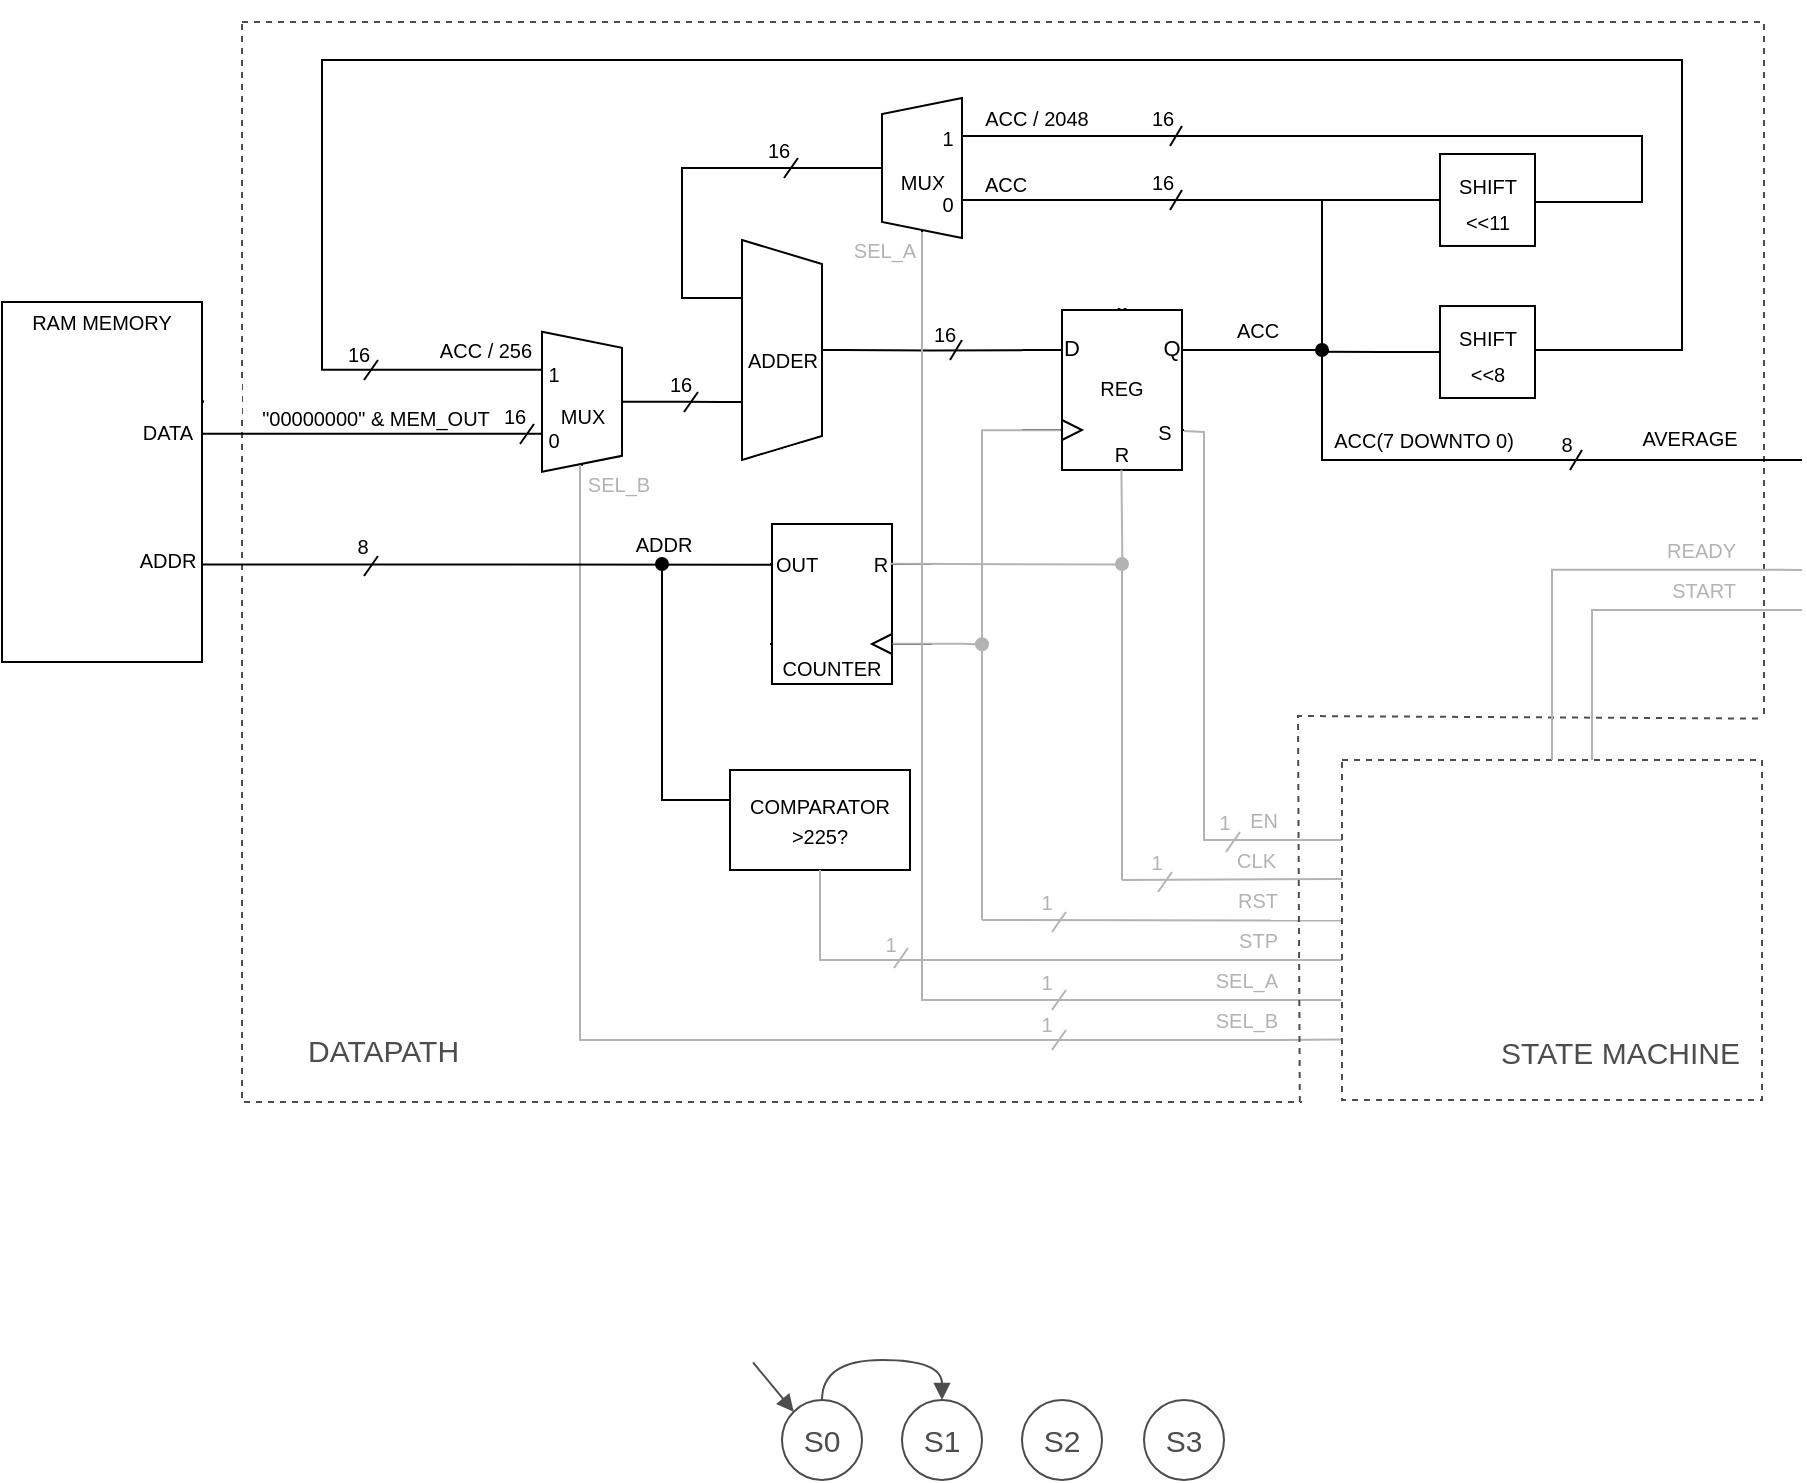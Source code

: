 <mxfile version="13.10.8" type="device"><diagram id="NLfngEtnPyh3Jw7heQSV" name="Page-1"><mxGraphModel dx="3422" dy="1310" grid="1" gridSize="10" guides="1" tooltips="1" connect="1" arrows="1" fold="1" page="1" pageScale="1" pageWidth="827" pageHeight="1169" math="0" shadow="0"><root><mxCell id="0"/><mxCell id="1" parent="0"/><mxCell id="E_PQnGPnU9cGUFG53Xdq-123" value="" style="rounded=0;whiteSpace=wrap;html=1;shadow=0;glass=0;labelBackgroundColor=#ffffff;sketch=0;fontSize=15;fontColor=#4D4D4D;strokeColor=none;" vertex="1" parent="1"><mxGeometry x="-120" y="130" width="900" height="569.88" as="geometry"/></mxCell><mxCell id="abf1Kz3NCeuGIvlrsPX4-15" value="" style="rounded=0;whiteSpace=wrap;html=1;fontSize=10;dashed=1;fillColor=none;strokeColor=#4D4D4D;" parent="1" vertex="1"><mxGeometry y="141" width="761" height="540" as="geometry"/></mxCell><mxCell id="E_PQnGPnU9cGUFG53Xdq-285" value="" style="rounded=0;whiteSpace=wrap;html=1;shadow=0;glass=0;sketch=0;fontSize=15;fontColor=#4D4D4D;dashed=1;strokeColor=none;" vertex="1" parent="1"><mxGeometry x="530" y="490" width="240" height="200" as="geometry"/></mxCell><mxCell id="E_PQnGPnU9cGUFG53Xdq-242" value="" style="verticalLabelPosition=bottom;shadow=0;dashed=0;align=center;html=1;verticalAlign=top;shape=mxgraph.electrical.logic_gates.d_type_flip-flop;fillColor=#ffffff;fontSize=10;flipH=1;" vertex="1" parent="1"><mxGeometry x="245" y="392" width="100" height="80" as="geometry"/></mxCell><mxCell id="abf1Kz3NCeuGIvlrsPX4-34" style="edgeStyle=orthogonalEdgeStyle;rounded=0;orthogonalLoop=1;jettySize=auto;html=1;exitX=0;exitY=0.335;exitDx=0;exitDy=0;exitPerimeter=0;entryX=1;entryY=0.5;entryDx=0;entryDy=-5;entryPerimeter=0;endArrow=none;endFill=0;fontSize=10;" parent="1" source="abf1Kz3NCeuGIvlrsPX4-1" target="abf1Kz3NCeuGIvlrsPX4-2" edge="1"><mxGeometry relative="1" as="geometry"/></mxCell><mxCell id="E_PQnGPnU9cGUFG53Xdq-26" style="edgeStyle=orthogonalEdgeStyle;rounded=0;orthogonalLoop=1;jettySize=auto;html=1;exitX=0;exitY=0.5;exitDx=0;exitDy=0;startArrow=none;startFill=0;endArrow=oval;endFill=1;strokeColor=#000000;" edge="1" parent="1" source="E_PQnGPnU9cGUFG53Xdq-190"><mxGeometry relative="1" as="geometry"><mxPoint x="540" y="305" as="targetPoint"/><mxPoint x="590" y="304.92" as="sourcePoint"/><Array as="points"><mxPoint x="579" y="230"/><mxPoint x="540" y="230"/></Array></mxGeometry></mxCell><mxCell id="abf1Kz3NCeuGIvlrsPX4-12" value="" style="group" parent="1" vertex="1" connectable="0"><mxGeometry x="240" y="250" width="60" height="127.915" as="geometry"/></mxCell><mxCell id="abf1Kz3NCeuGIvlrsPX4-2" value="&lt;font style=&quot;font-size: 10px&quot;&gt;ADDER&lt;/font&gt;" style="shadow=0;dashed=0;align=center;html=1;strokeWidth=1;shape=mxgraph.electrical.abstract.mux2;" parent="abf1Kz3NCeuGIvlrsPX4-12" vertex="1"><mxGeometry width="60" height="120" as="geometry"/></mxCell><mxCell id="abf1Kz3NCeuGIvlrsPX4-3" value="" style="rounded=0;whiteSpace=wrap;html=1;strokeColor=none;rotation=343.2;" parent="abf1Kz3NCeuGIvlrsPX4-12" vertex="1"><mxGeometry x="18.46" y="104.69" width="25.27" height="20" as="geometry"/></mxCell><mxCell id="abf1Kz3NCeuGIvlrsPX4-8" value="" style="rounded=0;whiteSpace=wrap;html=1;strokeColor=none;" parent="abf1Kz3NCeuGIvlrsPX4-12" vertex="1"><mxGeometry x="11.46" y="77" width="11" height="10" as="geometry"/></mxCell><mxCell id="abf1Kz3NCeuGIvlrsPX4-9" value="" style="rounded=0;whiteSpace=wrap;html=1;strokeColor=none;fontSize=10;" parent="abf1Kz3NCeuGIvlrsPX4-12" vertex="1"><mxGeometry x="11.46" y="24" width="11" height="10" as="geometry"/></mxCell><mxCell id="abf1Kz3NCeuGIvlrsPX4-14" value="&quot;00000000&quot; &amp;amp; MEM_OUT" style="text;html=1;strokeColor=none;fillColor=none;align=center;verticalAlign=middle;whiteSpace=wrap;rounded=0;fontSize=10;" parent="1" vertex="1"><mxGeometry x="7" y="329" width="120" height="20" as="geometry"/></mxCell><mxCell id="abf1Kz3NCeuGIvlrsPX4-25" value="" style="group" parent="1" vertex="1" connectable="0"><mxGeometry x="-120" y="291" width="115" height="170" as="geometry"/></mxCell><mxCell id="abf1Kz3NCeuGIvlrsPX4-26" value="" style="verticalLabelPosition=bottom;shadow=0;dashed=0;align=center;html=1;verticalAlign=top;shape=mxgraph.electrical.logic_gates.rs_latch;fontSize=10;" parent="abf1Kz3NCeuGIvlrsPX4-25" vertex="1"><mxGeometry x="25" y="-1" width="90" height="163" as="geometry"/></mxCell><mxCell id="abf1Kz3NCeuGIvlrsPX4-27" value="" style="rounded=0;whiteSpace=wrap;html=1;fillColor=#ffffff;fontSize=10;" parent="abf1Kz3NCeuGIvlrsPX4-25" vertex="1"><mxGeometry y="-10" width="100" height="180" as="geometry"/></mxCell><mxCell id="abf1Kz3NCeuGIvlrsPX4-28" value="RAM MEMORY" style="text;html=1;strokeColor=none;fillColor=none;align=center;verticalAlign=middle;whiteSpace=wrap;rounded=0;fontSize=10;" parent="abf1Kz3NCeuGIvlrsPX4-25" vertex="1"><mxGeometry x="10" y="-10" width="80" height="20" as="geometry"/></mxCell><mxCell id="abf1Kz3NCeuGIvlrsPX4-29" value="DATA" style="text;html=1;strokeColor=none;fillColor=none;align=center;verticalAlign=middle;whiteSpace=wrap;rounded=0;fontSize=10;" parent="abf1Kz3NCeuGIvlrsPX4-25" vertex="1"><mxGeometry x="68" y="45" width="30" height="20" as="geometry"/></mxCell><mxCell id="abf1Kz3NCeuGIvlrsPX4-30" value="ADDR" style="text;html=1;strokeColor=none;fillColor=none;align=center;verticalAlign=middle;whiteSpace=wrap;rounded=0;fontSize=10;" parent="abf1Kz3NCeuGIvlrsPX4-25" vertex="1"><mxGeometry x="68" y="109" width="30" height="20" as="geometry"/></mxCell><mxCell id="abf1Kz3NCeuGIvlrsPX4-53" value="" style="group" parent="1" vertex="1" connectable="0"><mxGeometry x="390" y="273" width="101" height="101.92" as="geometry"/></mxCell><mxCell id="abf1Kz3NCeuGIvlrsPX4-1" value="" style="verticalLabelPosition=bottom;shadow=0;dashed=0;align=center;html=1;verticalAlign=top;shape=mxgraph.electrical.logic_gates.d_type_flip-flop_with_clear;" parent="abf1Kz3NCeuGIvlrsPX4-53" vertex="1"><mxGeometry y="2.0" width="100" height="90" as="geometry"/></mxCell><mxCell id="abf1Kz3NCeuGIvlrsPX4-49" value="" style="rounded=0;whiteSpace=wrap;html=1;fontSize=10;strokeColor=none;" parent="abf1Kz3NCeuGIvlrsPX4-53" vertex="1"><mxGeometry x="69" y="58" width="10" height="20" as="geometry"/></mxCell><mxCell id="abf1Kz3NCeuGIvlrsPX4-50" value="" style="rounded=0;whiteSpace=wrap;html=1;fontSize=10;strokeColor=none;" parent="abf1Kz3NCeuGIvlrsPX4-53" vertex="1"><mxGeometry x="81" y="67" width="20" height="11" as="geometry"/></mxCell><mxCell id="E_PQnGPnU9cGUFG53Xdq-23" value="R" style="text;html=1;strokeColor=none;fillColor=none;align=center;verticalAlign=middle;whiteSpace=wrap;rounded=0;fontSize=10;" vertex="1" parent="abf1Kz3NCeuGIvlrsPX4-53"><mxGeometry x="9.5" y="74" width="80" height="20" as="geometry"/></mxCell><mxCell id="E_PQnGPnU9cGUFG53Xdq-24" value="REG" style="text;html=1;strokeColor=none;fillColor=none;align=center;verticalAlign=middle;whiteSpace=wrap;rounded=0;fontSize=10;" vertex="1" parent="abf1Kz3NCeuGIvlrsPX4-53"><mxGeometry x="30" y="40.96" width="40" height="20" as="geometry"/></mxCell><mxCell id="E_PQnGPnU9cGUFG53Xdq-76" value="" style="rounded=0;whiteSpace=wrap;html=1;fontSize=10;strokeColor=none;" vertex="1" parent="abf1Kz3NCeuGIvlrsPX4-53"><mxGeometry x="40.5" width="20" height="11" as="geometry"/></mxCell><mxCell id="E_PQnGPnU9cGUFG53Xdq-110" value="S" style="text;html=1;strokeColor=none;fillColor=none;align=center;verticalAlign=middle;whiteSpace=wrap;rounded=0;fontSize=10;" vertex="1" parent="abf1Kz3NCeuGIvlrsPX4-53"><mxGeometry x="60.5" y="62.5" width="20.5" height="20" as="geometry"/></mxCell><mxCell id="E_PQnGPnU9cGUFG53Xdq-11" style="edgeStyle=orthogonalEdgeStyle;rounded=0;orthogonalLoop=1;jettySize=auto;html=1;exitX=0.194;exitY=0.779;exitDx=0;exitDy=0;exitPerimeter=0;endArrow=none;endFill=0;strokeColor=#B3B3B3;" edge="1" parent="1" source="abf1Kz3NCeuGIvlrsPX4-1"><mxGeometry relative="1" as="geometry"><mxPoint x="370" y="590" as="targetPoint"/><Array as="points"><mxPoint x="370" y="345"/></Array></mxGeometry></mxCell><mxCell id="E_PQnGPnU9cGUFG53Xdq-13" value="" style="endArrow=oval;html=1;endFill=1;rounded=0;strokeColor=#B3B3B3;" edge="1" parent="1"><mxGeometry width="50" height="50" relative="1" as="geometry"><mxPoint x="440" y="570" as="sourcePoint"/><mxPoint x="440" y="412" as="targetPoint"/><Array as="points"/></mxGeometry></mxCell><mxCell id="E_PQnGPnU9cGUFG53Xdq-14" value="ADDR" style="text;html=1;strokeColor=none;fillColor=none;align=center;verticalAlign=middle;whiteSpace=wrap;rounded=0;fontSize=10;" vertex="1" parent="1"><mxGeometry x="191" y="392" width="40" height="20" as="geometry"/></mxCell><mxCell id="E_PQnGPnU9cGUFG53Xdq-15" value="CLK" style="text;html=1;strokeColor=none;fillColor=none;align=right;verticalAlign=middle;whiteSpace=wrap;rounded=0;fontSize=10;fontColor=#B3B3B3;" vertex="1" parent="1"><mxGeometry x="479" y="550" width="40" height="20" as="geometry"/></mxCell><mxCell id="E_PQnGPnU9cGUFG53Xdq-16" value="RST" style="text;html=1;strokeColor=none;fillColor=none;align=right;verticalAlign=middle;whiteSpace=wrap;rounded=0;fontSize=10;fontColor=#B3B3B3;" vertex="1" parent="1"><mxGeometry x="480" y="570" width="40" height="20" as="geometry"/></mxCell><mxCell id="E_PQnGPnU9cGUFG53Xdq-20" style="edgeStyle=orthogonalEdgeStyle;rounded=0;orthogonalLoop=1;jettySize=auto;html=1;exitX=0.5;exitY=0;exitDx=0;exitDy=0;startArrow=none;startFill=0;endArrow=oval;endFill=1;strokeColor=#000000;" edge="1" parent="1" source="E_PQnGPnU9cGUFG53Xdq-17"><mxGeometry relative="1" as="geometry"><mxPoint x="210" y="412" as="targetPoint"/><Array as="points"><mxPoint x="285" y="515"/><mxPoint x="285" y="530"/><mxPoint x="210" y="530"/><mxPoint x="210" y="412"/></Array></mxGeometry></mxCell><mxCell id="E_PQnGPnU9cGUFG53Xdq-17" value="&lt;font style=&quot;font-size: 10px&quot;&gt;COMPARATOR&lt;br&gt;&amp;gt;225?&lt;br&gt;&lt;/font&gt;" style="rounded=0;whiteSpace=wrap;html=1;shadow=0;glass=0;sketch=0;" vertex="1" parent="1"><mxGeometry x="244" y="515" width="90" height="50" as="geometry"/></mxCell><mxCell id="E_PQnGPnU9cGUFG53Xdq-195" style="edgeStyle=orthogonalEdgeStyle;rounded=0;orthogonalLoop=1;jettySize=auto;html=1;exitX=0;exitY=1;exitDx=0;exitDy=0;entryX=0;entryY=0.6;entryDx=0;entryDy=3;entryPerimeter=0;startArrow=none;startFill=0;endArrow=none;endFill=0;strokeColor=#000000;fontSize=15;fontColor=#4D4D4D;" edge="1" parent="1" source="E_PQnGPnU9cGUFG53Xdq-71" target="E_PQnGPnU9cGUFG53Xdq-193"><mxGeometry relative="1" as="geometry"><Array as="points"><mxPoint x="540" y="305"/><mxPoint x="540" y="230"/></Array></mxGeometry></mxCell><mxCell id="E_PQnGPnU9cGUFG53Xdq-71" value="ACC" style="text;html=1;strokeColor=none;fillColor=none;align=center;verticalAlign=middle;whiteSpace=wrap;rounded=0;fontSize=10;" vertex="1" parent="1"><mxGeometry x="488" y="285" width="40" height="20" as="geometry"/></mxCell><mxCell id="E_PQnGPnU9cGUFG53Xdq-73" value="ACC / 2048" style="text;html=1;strokeColor=none;fillColor=none;align=center;verticalAlign=middle;whiteSpace=wrap;rounded=0;fontSize=10;" vertex="1" parent="1"><mxGeometry x="365" y="179" width="65" height="20" as="geometry"/></mxCell><mxCell id="E_PQnGPnU9cGUFG53Xdq-74" value="ACC / 256" style="text;html=1;strokeColor=none;fillColor=none;align=center;verticalAlign=middle;whiteSpace=wrap;rounded=0;fontSize=10;" vertex="1" parent="1"><mxGeometry x="97" y="295.01" width="50" height="20" as="geometry"/></mxCell><mxCell id="E_PQnGPnU9cGUFG53Xdq-81" value="&lt;div style=&quot;text-align: center&quot;&gt;DATAPATH&lt;br&gt;&lt;/div&gt;" style="text;html=1;strokeColor=none;fillColor=none;align=left;verticalAlign=middle;whiteSpace=wrap;rounded=0;fontSize=15;labelBackgroundColor=#ffffff;fontColor=#4D4D4D;" vertex="1" parent="1"><mxGeometry x="31" y="630" width="129" height="50" as="geometry"/></mxCell><mxCell id="E_PQnGPnU9cGUFG53Xdq-99" value="" style="endArrow=none;html=1;fontSize=15;fontColor=#B3B3B3;strokeColor=#B3B3B3;startArrow=none;startFill=0;entryX=0;entryY=0.35;entryDx=0;entryDy=0;entryPerimeter=0;" edge="1" parent="1"><mxGeometry width="50" height="50" relative="1" as="geometry"><mxPoint x="440" y="570" as="sourcePoint"/><mxPoint x="550" y="569.5" as="targetPoint"/></mxGeometry></mxCell><mxCell id="E_PQnGPnU9cGUFG53Xdq-100" value="" style="endArrow=none;html=1;fontSize=15;fontColor=#B3B3B3;strokeColor=#B3B3B3;startArrow=none;startFill=0;entryX=-0.001;entryY=0.472;entryDx=0;entryDy=0;entryPerimeter=0;" edge="1" parent="1"><mxGeometry width="50" height="50" relative="1" as="geometry"><mxPoint x="370" y="590" as="sourcePoint"/><mxPoint x="549.79" y="590.24" as="targetPoint"/></mxGeometry></mxCell><mxCell id="E_PQnGPnU9cGUFG53Xdq-108" value="" style="endArrow=none;html=1;strokeColor=#B3B3B3;fontSize=15;fontColor=#333333;entryX=0;entryY=0.5;entryDx=0;entryDy=0;rounded=0;" edge="1" parent="1" target="abf1Kz3NCeuGIvlrsPX4-50"><mxGeometry width="50" height="50" relative="1" as="geometry"><mxPoint x="550" y="550" as="sourcePoint"/><mxPoint x="620" y="410" as="targetPoint"/><Array as="points"><mxPoint x="481" y="550"/><mxPoint x="481" y="346"/></Array></mxGeometry></mxCell><mxCell id="E_PQnGPnU9cGUFG53Xdq-109" value="EN" style="text;html=1;strokeColor=none;fillColor=none;align=right;verticalAlign=middle;whiteSpace=wrap;rounded=0;fontSize=10;fontColor=#B3B3B3;" vertex="1" parent="1"><mxGeometry x="480" y="530" width="40" height="20" as="geometry"/></mxCell><mxCell id="E_PQnGPnU9cGUFG53Xdq-122" value="AVERAGE" style="text;html=1;strokeColor=none;fillColor=none;align=center;verticalAlign=middle;whiteSpace=wrap;rounded=0;fontSize=10;" vertex="1" parent="1"><mxGeometry x="699" y="339" width="50" height="20" as="geometry"/></mxCell><mxCell id="E_PQnGPnU9cGUFG53Xdq-144" style="edgeStyle=orthogonalEdgeStyle;rounded=0;orthogonalLoop=1;jettySize=auto;html=1;exitX=0.5;exitY=1;exitDx=0;exitDy=0;startArrow=none;startFill=0;endArrow=none;endFill=0;fontSize=15;fontColor=#4D4D4D;strokeColor=#B3B3B3;" edge="1" parent="1"><mxGeometry relative="1" as="geometry"><mxPoint x="289" y="565" as="sourcePoint"/><mxPoint x="549" y="610" as="targetPoint"/><Array as="points"><mxPoint x="289" y="610"/><mxPoint x="550" y="610"/></Array></mxGeometry></mxCell><mxCell id="E_PQnGPnU9cGUFG53Xdq-145" value="STP" style="text;html=1;strokeColor=none;fillColor=none;align=right;verticalAlign=middle;whiteSpace=wrap;rounded=0;fontSize=10;fontColor=#B3B3B3;" vertex="1" parent="1"><mxGeometry x="480" y="590" width="40" height="20" as="geometry"/></mxCell><mxCell id="E_PQnGPnU9cGUFG53Xdq-201" style="edgeStyle=orthogonalEdgeStyle;rounded=0;orthogonalLoop=1;jettySize=auto;html=1;exitX=1;exitY=0.5;exitDx=0;exitDy=0;entryX=0;entryY=0.2;entryDx=0;entryDy=3;entryPerimeter=0;startArrow=none;startFill=0;endArrow=none;endFill=0;strokeColor=#000000;fontSize=15;fontColor=#4D4D4D;" edge="1" parent="1" source="E_PQnGPnU9cGUFG53Xdq-190" target="E_PQnGPnU9cGUFG53Xdq-193"><mxGeometry relative="1" as="geometry"><Array as="points"><mxPoint x="700" y="231"/><mxPoint x="700" y="198"/></Array></mxGeometry></mxCell><mxCell id="E_PQnGPnU9cGUFG53Xdq-190" value="&lt;font style=&quot;font-size: 10px&quot; color=&quot;#000000&quot;&gt;SHIFT&lt;br&gt;&amp;lt;&amp;lt;11&lt;/font&gt;" style="rounded=0;whiteSpace=wrap;html=1;shadow=0;glass=0;labelBackgroundColor=#ffffff;sketch=0;fillColor=none;fontSize=15;fontColor=#4D4D4D;" vertex="1" parent="1"><mxGeometry x="599" y="207" width="47.5" height="45.98" as="geometry"/></mxCell><mxCell id="E_PQnGPnU9cGUFG53Xdq-203" style="edgeStyle=orthogonalEdgeStyle;rounded=0;orthogonalLoop=1;jettySize=auto;html=1;exitX=1;exitY=0.5;exitDx=0;exitDy=0;entryX=0;entryY=0.2;entryDx=0;entryDy=3;entryPerimeter=0;startArrow=none;startFill=0;endArrow=none;endFill=0;strokeColor=#000000;fontSize=15;fontColor=#4D4D4D;" edge="1" parent="1" source="E_PQnGPnU9cGUFG53Xdq-191" target="E_PQnGPnU9cGUFG53Xdq-192"><mxGeometry relative="1" as="geometry"><Array as="points"><mxPoint x="647" y="305"/><mxPoint x="720" y="305"/><mxPoint x="720" y="160"/><mxPoint x="40" y="160"/><mxPoint x="40" y="315"/></Array></mxGeometry></mxCell><mxCell id="E_PQnGPnU9cGUFG53Xdq-204" style="edgeStyle=orthogonalEdgeStyle;rounded=0;orthogonalLoop=1;jettySize=auto;html=1;exitX=0;exitY=0.5;exitDx=0;exitDy=0;startArrow=none;startFill=0;endArrow=none;endFill=0;strokeColor=#000000;fontSize=15;fontColor=#4D4D4D;" edge="1" parent="1" source="E_PQnGPnU9cGUFG53Xdq-191"><mxGeometry relative="1" as="geometry"><mxPoint x="540" y="305.905" as="targetPoint"/></mxGeometry></mxCell><mxCell id="E_PQnGPnU9cGUFG53Xdq-191" value="&lt;span style=&quot;color: rgb(0 , 0 , 0) ; font-size: 10px&quot;&gt;SHIFT&lt;/span&gt;&lt;br style=&quot;color: rgb(0 , 0 , 0) ; font-size: 10px&quot;&gt;&lt;span style=&quot;color: rgb(0 , 0 , 0) ; font-size: 10px&quot;&gt;&amp;lt;&amp;lt;8&lt;/span&gt;" style="rounded=0;whiteSpace=wrap;html=1;shadow=0;glass=0;labelBackgroundColor=#ffffff;sketch=0;fillColor=none;fontSize=15;fontColor=#4D4D4D;" vertex="1" parent="1"><mxGeometry x="599" y="283.02" width="47.5" height="45.98" as="geometry"/></mxCell><mxCell id="E_PQnGPnU9cGUFG53Xdq-196" style="edgeStyle=orthogonalEdgeStyle;rounded=0;orthogonalLoop=1;jettySize=auto;html=1;exitX=1;exitY=0.5;exitDx=0;exitDy=-5;exitPerimeter=0;entryX=0;entryY=0.65;entryDx=0;entryDy=3;entryPerimeter=0;startArrow=none;startFill=0;endArrow=none;endFill=0;strokeColor=#000000;fontSize=15;fontColor=#4D4D4D;" edge="1" parent="1" source="E_PQnGPnU9cGUFG53Xdq-192" target="abf1Kz3NCeuGIvlrsPX4-2"><mxGeometry relative="1" as="geometry"/></mxCell><mxCell id="E_PQnGPnU9cGUFG53Xdq-192" value="&lt;font color=&quot;#000000&quot; style=&quot;font-size: 10px&quot;&gt;MUX&lt;/font&gt;" style="shadow=0;dashed=0;align=center;html=1;strokeWidth=1;shape=mxgraph.electrical.abstract.mux2;glass=0;labelBackgroundColor=#ffffff;sketch=0;fontSize=15;fontColor=#4D4D4D;" vertex="1" parent="1"><mxGeometry x="140" y="295.92" width="60" height="80" as="geometry"/></mxCell><mxCell id="E_PQnGPnU9cGUFG53Xdq-194" style="edgeStyle=orthogonalEdgeStyle;rounded=0;orthogonalLoop=1;jettySize=auto;html=1;exitX=1;exitY=0.5;exitDx=0;exitDy=-5;exitPerimeter=0;entryX=0;entryY=0.217;entryDx=0;entryDy=3;entryPerimeter=0;startArrow=none;startFill=0;endArrow=none;endFill=0;strokeColor=#000000;fontSize=15;fontColor=#4D4D4D;" edge="1" parent="1" source="E_PQnGPnU9cGUFG53Xdq-193" target="abf1Kz3NCeuGIvlrsPX4-2"><mxGeometry relative="1" as="geometry"/></mxCell><mxCell id="E_PQnGPnU9cGUFG53Xdq-193" value="&lt;font color=&quot;#000000&quot; style=&quot;font-size: 10px&quot;&gt;MUX&lt;/font&gt;" style="shadow=0;dashed=0;align=center;html=1;strokeWidth=1;shape=mxgraph.electrical.abstract.mux2;glass=0;labelBackgroundColor=#ffffff;sketch=0;fontSize=15;fontColor=#4D4D4D;flipH=1;" vertex="1" parent="1"><mxGeometry x="310" y="179.0" width="60" height="80" as="geometry"/></mxCell><mxCell id="E_PQnGPnU9cGUFG53Xdq-197" style="edgeStyle=orthogonalEdgeStyle;rounded=0;orthogonalLoop=1;jettySize=auto;html=1;exitX=1;exitY=0.25;exitDx=0;exitDy=0;exitPerimeter=0;entryX=0;entryY=0.6;entryDx=0;entryDy=3;entryPerimeter=0;startArrow=none;startFill=0;endArrow=none;endFill=0;strokeColor=#000000;fontSize=15;fontColor=#4D4D4D;" edge="1" parent="1" source="abf1Kz3NCeuGIvlrsPX4-26" target="E_PQnGPnU9cGUFG53Xdq-192"><mxGeometry relative="1" as="geometry"><Array as="points"><mxPoint x="-20" y="331"/><mxPoint x="-20" y="347"/></Array></mxGeometry></mxCell><mxCell id="E_PQnGPnU9cGUFG53Xdq-198" value="" style="rounded=0;whiteSpace=wrap;html=1;shadow=0;glass=0;labelBackgroundColor=#ffffff;sketch=0;fontSize=15;fontColor=#4D4D4D;strokeColor=none;" vertex="1" parent="1"><mxGeometry x="-19" y="320" width="19" height="20" as="geometry"/></mxCell><mxCell id="E_PQnGPnU9cGUFG53Xdq-205" value="&lt;font style=&quot;font-size: 10px&quot; color=&quot;#000000&quot;&gt;1&lt;/font&gt;" style="rounded=0;whiteSpace=wrap;html=1;shadow=0;glass=0;labelBackgroundColor=#ffffff;sketch=0;fontSize=15;fontColor=#4D4D4D;strokeColor=none;" vertex="1" parent="1"><mxGeometry x="151" y="310" width="10" height="10" as="geometry"/></mxCell><mxCell id="E_PQnGPnU9cGUFG53Xdq-206" value="&lt;font style=&quot;font-size: 10px&quot; color=&quot;#000000&quot;&gt;0&lt;/font&gt;" style="rounded=0;whiteSpace=wrap;html=1;shadow=0;glass=0;labelBackgroundColor=#ffffff;sketch=0;fontSize=15;fontColor=#4D4D4D;strokeColor=none;" vertex="1" parent="1"><mxGeometry x="151" y="343" width="10" height="10" as="geometry"/></mxCell><mxCell id="E_PQnGPnU9cGUFG53Xdq-207" value="&lt;font style=&quot;font-size: 10px&quot; color=&quot;#000000&quot;&gt;1&lt;/font&gt;" style="rounded=0;whiteSpace=wrap;html=1;shadow=0;glass=0;labelBackgroundColor=#ffffff;sketch=0;fontSize=15;fontColor=#4D4D4D;strokeColor=none;" vertex="1" parent="1"><mxGeometry x="348" y="192" width="10" height="10" as="geometry"/></mxCell><mxCell id="E_PQnGPnU9cGUFG53Xdq-208" value="&lt;font style=&quot;font-size: 10px&quot; color=&quot;#000000&quot;&gt;0&lt;/font&gt;" style="rounded=0;whiteSpace=wrap;html=1;shadow=0;glass=0;labelBackgroundColor=#ffffff;sketch=0;fontSize=15;fontColor=#4D4D4D;strokeColor=none;" vertex="1" parent="1"><mxGeometry x="348" y="225" width="10" height="10" as="geometry"/></mxCell><mxCell id="E_PQnGPnU9cGUFG53Xdq-209" value="&lt;font style=&quot;font-size: 10px&quot;&gt;SEL_B&lt;/font&gt;" style="rounded=0;whiteSpace=wrap;html=1;shadow=0;glass=0;labelBackgroundColor=#ffffff;sketch=0;fontSize=15;strokeColor=none;fontColor=#B3B3B3;" vertex="1" parent="1"><mxGeometry x="169" y="362.84" width="39" height="14.08" as="geometry"/></mxCell><mxCell id="E_PQnGPnU9cGUFG53Xdq-210" value="&lt;font style=&quot;font-size: 10px&quot;&gt;SEL_A&lt;/font&gt;" style="rounded=0;whiteSpace=wrap;html=1;shadow=0;glass=0;labelBackgroundColor=#ffffff;sketch=0;fontSize=15;strokeColor=none;fontColor=#B3B3B3;" vertex="1" parent="1"><mxGeometry x="302" y="246.0" width="39" height="14.08" as="geometry"/></mxCell><mxCell id="E_PQnGPnU9cGUFG53Xdq-211" value="ACC" style="text;html=1;strokeColor=none;fillColor=none;align=center;verticalAlign=middle;whiteSpace=wrap;rounded=0;fontSize=10;" vertex="1" parent="1"><mxGeometry x="362" y="212" width="40" height="20" as="geometry"/></mxCell><mxCell id="E_PQnGPnU9cGUFG53Xdq-215" style="edgeStyle=orthogonalEdgeStyle;rounded=0;orthogonalLoop=1;jettySize=auto;html=1;exitX=0;exitY=0;exitDx=0;exitDy=0;startArrow=none;startFill=0;endArrow=none;endFill=0;fontSize=15;fontColor=#4D4D4D;strokeColor=#B3B3B3;entryX=-0.002;entryY=0.822;entryDx=0;entryDy=0;entryPerimeter=0;" edge="1" parent="1"><mxGeometry relative="1" as="geometry"><mxPoint x="549.58" y="649.74" as="targetPoint"/><mxPoint x="169" y="362.84" as="sourcePoint"/><Array as="points"><mxPoint x="169" y="650"/><mxPoint x="520" y="650"/></Array></mxGeometry></mxCell><mxCell id="E_PQnGPnU9cGUFG53Xdq-217" value="" style="endArrow=none;html=1;fontSize=15;fontColor=#B3B3B3;rounded=0;edgeStyle=orthogonalEdgeStyle;" edge="1" parent="1"><mxGeometry width="50" height="50" relative="1" as="geometry"><mxPoint x="540" y="300" as="sourcePoint"/><mxPoint x="780" y="360" as="targetPoint"/><Array as="points"><mxPoint x="540" y="360"/></Array></mxGeometry></mxCell><mxCell id="E_PQnGPnU9cGUFG53Xdq-218" value="" style="endArrow=none;html=1;strokeColor=#000000;fontSize=15;fontColor=#B3B3B3;" edge="1" parent="1"><mxGeometry width="50" height="50" relative="1" as="geometry"><mxPoint x="354" y="310" as="sourcePoint"/><mxPoint x="360" y="300" as="targetPoint"/></mxGeometry></mxCell><mxCell id="E_PQnGPnU9cGUFG53Xdq-219" value="" style="endArrow=none;html=1;strokeColor=#000000;fontSize=15;fontColor=#B3B3B3;" edge="1" parent="1"><mxGeometry width="50" height="50" relative="1" as="geometry"><mxPoint x="271" y="219" as="sourcePoint"/><mxPoint x="278" y="209" as="targetPoint"/></mxGeometry></mxCell><mxCell id="E_PQnGPnU9cGUFG53Xdq-220" value="" style="endArrow=none;html=1;strokeColor=#000000;fontSize=15;fontColor=#B3B3B3;" edge="1" parent="1"><mxGeometry width="50" height="50" relative="1" as="geometry"><mxPoint x="221" y="336" as="sourcePoint"/><mxPoint x="228" y="326" as="targetPoint"/></mxGeometry></mxCell><mxCell id="E_PQnGPnU9cGUFG53Xdq-222" value="" style="endArrow=none;html=1;strokeColor=#000000;fontSize=15;fontColor=#B3B3B3;" edge="1" parent="1"><mxGeometry width="50" height="50" relative="1" as="geometry"><mxPoint x="61" y="418" as="sourcePoint"/><mxPoint x="68" y="408" as="targetPoint"/></mxGeometry></mxCell><mxCell id="E_PQnGPnU9cGUFG53Xdq-223" value="" style="endArrow=none;html=1;strokeColor=#000000;fontSize=15;fontColor=#B3B3B3;" edge="1" parent="1"><mxGeometry width="50" height="50" relative="1" as="geometry"><mxPoint x="464" y="235" as="sourcePoint"/><mxPoint x="470" y="225" as="targetPoint"/></mxGeometry></mxCell><mxCell id="E_PQnGPnU9cGUFG53Xdq-224" value="" style="endArrow=none;html=1;strokeColor=#000000;fontSize=15;fontColor=#B3B3B3;" edge="1" parent="1"><mxGeometry width="50" height="50" relative="1" as="geometry"><mxPoint x="464" y="203" as="sourcePoint"/><mxPoint x="470" y="193" as="targetPoint"/></mxGeometry></mxCell><mxCell id="E_PQnGPnU9cGUFG53Xdq-225" value="" style="endArrow=none;html=1;strokeColor=#000000;fontSize=15;fontColor=#B3B3B3;" edge="1" parent="1"><mxGeometry width="50" height="50" relative="1" as="geometry"><mxPoint x="664" y="365" as="sourcePoint"/><mxPoint x="670" y="355" as="targetPoint"/></mxGeometry></mxCell><mxCell id="E_PQnGPnU9cGUFG53Xdq-226" value="" style="endArrow=none;html=1;strokeColor=#000000;fontSize=15;fontColor=#B3B3B3;" edge="1" parent="1"><mxGeometry width="50" height="50" relative="1" as="geometry"><mxPoint x="61" y="320" as="sourcePoint"/><mxPoint x="68" y="310" as="targetPoint"/></mxGeometry></mxCell><mxCell id="E_PQnGPnU9cGUFG53Xdq-228" value="" style="endArrow=none;html=1;fontSize=15;fontColor=#B3B3B3;strokeColor=#B3B3B3;" edge="1" parent="1"><mxGeometry width="50" height="50" relative="1" as="geometry"><mxPoint x="326" y="614" as="sourcePoint"/><mxPoint x="333" y="604" as="targetPoint"/></mxGeometry></mxCell><mxCell id="E_PQnGPnU9cGUFG53Xdq-230" value="" style="endArrow=none;html=1;fontSize=15;fontColor=#B3B3B3;strokeColor=#B3B3B3;" edge="1" parent="1"><mxGeometry width="50" height="50" relative="1" as="geometry"><mxPoint x="405" y="596" as="sourcePoint"/><mxPoint x="412" y="586" as="targetPoint"/></mxGeometry></mxCell><mxCell id="E_PQnGPnU9cGUFG53Xdq-231" value="" style="endArrow=none;html=1;fontSize=15;fontColor=#B3B3B3;strokeColor=#B3B3B3;" edge="1" parent="1"><mxGeometry width="50" height="50" relative="1" as="geometry"><mxPoint x="458" y="576" as="sourcePoint"/><mxPoint x="465" y="566" as="targetPoint"/></mxGeometry></mxCell><mxCell id="E_PQnGPnU9cGUFG53Xdq-232" value="" style="endArrow=none;html=1;fontSize=15;fontColor=#B3B3B3;strokeColor=#B3B3B3;" edge="1" parent="1"><mxGeometry width="50" height="50" relative="1" as="geometry"><mxPoint x="492" y="556" as="sourcePoint"/><mxPoint x="499" y="546" as="targetPoint"/></mxGeometry></mxCell><mxCell id="E_PQnGPnU9cGUFG53Xdq-233" style="edgeStyle=orthogonalEdgeStyle;rounded=0;orthogonalLoop=1;jettySize=auto;html=1;exitX=0;exitY=0;exitDx=0;exitDy=0;startArrow=none;startFill=0;endArrow=none;endFill=0;fontSize=15;fontColor=#4D4D4D;strokeColor=#B3B3B3;entryX=-0.002;entryY=0.705;entryDx=0;entryDy=0;entryPerimeter=0;" edge="1" parent="1"><mxGeometry relative="1" as="geometry"><mxPoint x="549.58" y="629.85" as="targetPoint"/><mxPoint x="340" y="246.0" as="sourcePoint"/><Array as="points"><mxPoint x="340" y="630"/><mxPoint x="550" y="630"/></Array></mxGeometry></mxCell><mxCell id="E_PQnGPnU9cGUFG53Xdq-234" value="SEL_A" style="text;html=1;strokeColor=none;fillColor=none;align=right;verticalAlign=middle;whiteSpace=wrap;rounded=0;fontSize=10;fontColor=#B3B3B3;" vertex="1" parent="1"><mxGeometry x="480" y="610" width="40" height="20" as="geometry"/></mxCell><mxCell id="E_PQnGPnU9cGUFG53Xdq-235" value="SEL_B" style="text;html=1;strokeColor=none;fillColor=none;align=right;verticalAlign=middle;whiteSpace=wrap;rounded=0;fontSize=10;fontColor=#B3B3B3;" vertex="1" parent="1"><mxGeometry x="480" y="630" width="40" height="20" as="geometry"/></mxCell><mxCell id="E_PQnGPnU9cGUFG53Xdq-237" value="" style="endArrow=none;dashed=1;html=1;fontSize=15;fontColor=#B3B3B3;entryX=1;entryY=0.645;entryDx=0;entryDy=0;entryPerimeter=0;exitX=0.695;exitY=1;exitDx=0;exitDy=0;exitPerimeter=0;strokeColor=#4D4D4D;rounded=0;" edge="1" parent="1" source="abf1Kz3NCeuGIvlrsPX4-15" target="abf1Kz3NCeuGIvlrsPX4-15"><mxGeometry width="50" height="50" relative="1" as="geometry"><mxPoint x="600" y="610" as="sourcePoint"/><mxPoint x="650" y="560" as="targetPoint"/><Array as="points"><mxPoint x="528" y="488"/></Array></mxGeometry></mxCell><mxCell id="E_PQnGPnU9cGUFG53Xdq-238" value="" style="endArrow=none;html=1;fontSize=15;fontColor=#B3B3B3;strokeColor=#B3B3B3;" edge="1" parent="1"><mxGeometry width="50" height="50" relative="1" as="geometry"><mxPoint x="405" y="635" as="sourcePoint"/><mxPoint x="412" y="625" as="targetPoint"/></mxGeometry></mxCell><mxCell id="E_PQnGPnU9cGUFG53Xdq-239" value="" style="endArrow=none;html=1;fontSize=15;fontColor=#B3B3B3;strokeColor=#B3B3B3;" edge="1" parent="1"><mxGeometry width="50" height="50" relative="1" as="geometry"><mxPoint x="405" y="655" as="sourcePoint"/><mxPoint x="412" y="645" as="targetPoint"/></mxGeometry></mxCell><mxCell id="E_PQnGPnU9cGUFG53Xdq-240" value="" style="group" vertex="1" connectable="0" parent="1"><mxGeometry x="244" y="392" width="101" height="82" as="geometry"/></mxCell><mxCell id="abf1Kz3NCeuGIvlrsPX4-40" value="" style="rounded=0;whiteSpace=wrap;html=1;fontSize=10;strokeColor=none;" parent="E_PQnGPnU9cGUFG53Xdq-240" vertex="1"><mxGeometry y="57" width="20" height="10" as="geometry"/></mxCell><mxCell id="abf1Kz3NCeuGIvlrsPX4-37" value="" style="rounded=0;whiteSpace=wrap;html=1;fontSize=10;strokeColor=none;" parent="E_PQnGPnU9cGUFG53Xdq-240" vertex="1"><mxGeometry x="22" y="5" width="20" height="70" as="geometry"/></mxCell><mxCell id="abf1Kz3NCeuGIvlrsPX4-44" value="OUT" style="rounded=0;whiteSpace=wrap;html=1;fontSize=10;strokeColor=none;" parent="E_PQnGPnU9cGUFG53Xdq-240" vertex="1"><mxGeometry x="28.5" y="10" width="9" height="20" as="geometry"/></mxCell><mxCell id="abf1Kz3NCeuGIvlrsPX4-42" value="R" style="rounded=0;whiteSpace=wrap;html=1;fontSize=10;strokeColor=none;" parent="E_PQnGPnU9cGUFG53Xdq-240" vertex="1"><mxGeometry x="71" y="10" width="9" height="20" as="geometry"/></mxCell><mxCell id="E_PQnGPnU9cGUFG53Xdq-7" value="COUNTER" style="text;html=1;strokeColor=none;fillColor=none;align=center;verticalAlign=middle;whiteSpace=wrap;rounded=0;fontSize=10;" vertex="1" parent="E_PQnGPnU9cGUFG53Xdq-240"><mxGeometry x="11" y="62" width="80" height="20" as="geometry"/></mxCell><mxCell id="E_PQnGPnU9cGUFG53Xdq-241" value="" style="rounded=0;whiteSpace=wrap;html=1;shadow=0;glass=0;sketch=0;fontSize=15;fontColor=#B3B3B3;strokeColor=none;" vertex="1" parent="1"><mxGeometry x="240" y="401" width="24" height="60" as="geometry"/></mxCell><mxCell id="E_PQnGPnU9cGUFG53Xdq-243" style="edgeStyle=orthogonalEdgeStyle;rounded=0;orthogonalLoop=1;jettySize=auto;html=1;exitX=0.197;exitY=0.749;exitDx=0;exitDy=0;exitPerimeter=0;endArrow=oval;endFill=1;strokeColor=#B3B3B3;" edge="1" parent="1"><mxGeometry relative="1" as="geometry"><mxPoint x="370" y="452.143" as="targetPoint"/><mxPoint x="325.3" y="451.92" as="sourcePoint"/><Array as="points"><mxPoint x="360" y="452"/><mxPoint x="360" y="452"/></Array></mxGeometry></mxCell><mxCell id="E_PQnGPnU9cGUFG53Xdq-244" style="edgeStyle=orthogonalEdgeStyle;rounded=0;orthogonalLoop=1;jettySize=auto;html=1;entryX=0.497;entryY=0.998;entryDx=0;entryDy=0;entryPerimeter=0;endArrow=none;endFill=0;strokeColor=#B3B3B3;exitX=0.208;exitY=0.248;exitDx=0;exitDy=0;exitPerimeter=0;" edge="1" parent="1"><mxGeometry relative="1" as="geometry"><mxPoint x="324.2" y="411.84" as="sourcePoint"/><mxPoint x="439.7" y="364.82" as="targetPoint"/></mxGeometry></mxCell><mxCell id="E_PQnGPnU9cGUFG53Xdq-245" style="edgeStyle=orthogonalEdgeStyle;rounded=0;orthogonalLoop=1;jettySize=auto;html=1;exitX=1;exitY=0.75;exitDx=0;exitDy=0;exitPerimeter=0;entryX=0.803;entryY=0.255;entryDx=0;entryDy=0;entryPerimeter=0;endArrow=none;endFill=0;" edge="1" parent="1" source="abf1Kz3NCeuGIvlrsPX4-26"><mxGeometry relative="1" as="geometry"><mxPoint x="15" y="412.25" as="sourcePoint"/><mxPoint x="264.7" y="412.4" as="targetPoint"/><Array as="points"/></mxGeometry></mxCell><mxCell id="E_PQnGPnU9cGUFG53Xdq-247" value="16" style="text;html=1;strokeColor=none;align=center;verticalAlign=middle;whiteSpace=wrap;rounded=0;shadow=0;glass=0;labelBackgroundColor=#ffffff;sketch=0;fontSize=10;" vertex="1" parent="1"><mxGeometry x="54" y="302" width="9" height="10" as="geometry"/></mxCell><mxCell id="E_PQnGPnU9cGUFG53Xdq-248" value="16" style="text;html=1;strokeColor=none;align=center;verticalAlign=middle;whiteSpace=wrap;rounded=0;shadow=0;glass=0;labelBackgroundColor=#ffffff;sketch=0;fontSize=10;" vertex="1" parent="1"><mxGeometry x="215" y="316.96" width="9" height="10" as="geometry"/></mxCell><mxCell id="E_PQnGPnU9cGUFG53Xdq-249" value="16" style="text;html=1;strokeColor=none;align=center;verticalAlign=middle;whiteSpace=wrap;rounded=0;shadow=0;glass=0;labelBackgroundColor=#ffffff;sketch=0;fontSize=10;" vertex="1" parent="1"><mxGeometry x="347" y="292" width="9" height="10" as="geometry"/></mxCell><mxCell id="E_PQnGPnU9cGUFG53Xdq-250" value="16" style="text;html=1;strokeColor=none;align=center;verticalAlign=middle;whiteSpace=wrap;rounded=0;shadow=0;glass=0;labelBackgroundColor=#ffffff;sketch=0;fontSize=10;" vertex="1" parent="1"><mxGeometry x="456" y="216" width="9" height="10" as="geometry"/></mxCell><mxCell id="E_PQnGPnU9cGUFG53Xdq-251" value="16" style="text;html=1;strokeColor=none;align=center;verticalAlign=middle;whiteSpace=wrap;rounded=0;shadow=0;glass=0;labelBackgroundColor=#ffffff;sketch=0;fontSize=10;" vertex="1" parent="1"><mxGeometry x="456" y="184" width="9" height="10" as="geometry"/></mxCell><mxCell id="E_PQnGPnU9cGUFG53Xdq-253" value="16" style="text;html=1;strokeColor=none;align=center;verticalAlign=middle;whiteSpace=wrap;rounded=0;shadow=0;glass=0;labelBackgroundColor=#ffffff;sketch=0;fontSize=10;" vertex="1" parent="1"><mxGeometry x="264" y="200" width="9" height="10" as="geometry"/></mxCell><mxCell id="E_PQnGPnU9cGUFG53Xdq-254" value="8" style="text;html=1;strokeColor=none;align=center;verticalAlign=middle;whiteSpace=wrap;rounded=0;shadow=0;glass=0;labelBackgroundColor=#ffffff;sketch=0;fontSize=10;" vertex="1" parent="1"><mxGeometry x="658" y="347" width="9" height="10" as="geometry"/></mxCell><mxCell id="E_PQnGPnU9cGUFG53Xdq-255" value="&lt;font color=&quot;#b3b3b3&quot;&gt;1&lt;/font&gt;" style="text;html=1;strokeColor=none;align=center;verticalAlign=middle;whiteSpace=wrap;rounded=0;shadow=0;glass=0;labelBackgroundColor=#ffffff;sketch=0;fontSize=10;" vertex="1" parent="1"><mxGeometry x="320" y="597" width="9" height="10" as="geometry"/></mxCell><mxCell id="E_PQnGPnU9cGUFG53Xdq-256" value="&lt;font color=&quot;#b3b3b3&quot;&gt;1&lt;/font&gt;" style="text;html=1;strokeColor=none;align=center;verticalAlign=middle;whiteSpace=wrap;rounded=0;shadow=0;glass=0;labelBackgroundColor=#ffffff;sketch=0;fontSize=10;" vertex="1" parent="1"><mxGeometry x="398" y="576" width="9" height="10" as="geometry"/></mxCell><mxCell id="E_PQnGPnU9cGUFG53Xdq-257" value="&lt;font color=&quot;#b3b3b3&quot;&gt;1&lt;/font&gt;" style="text;html=1;strokeColor=none;align=center;verticalAlign=middle;whiteSpace=wrap;rounded=0;shadow=0;glass=0;labelBackgroundColor=#ffffff;sketch=0;fontSize=10;" vertex="1" parent="1"><mxGeometry x="398" y="616" width="9" height="10" as="geometry"/></mxCell><mxCell id="E_PQnGPnU9cGUFG53Xdq-258" value="&lt;font color=&quot;#b3b3b3&quot;&gt;1&lt;/font&gt;" style="text;html=1;strokeColor=none;align=center;verticalAlign=middle;whiteSpace=wrap;rounded=0;shadow=0;glass=0;labelBackgroundColor=#ffffff;sketch=0;fontSize=10;" vertex="1" parent="1"><mxGeometry x="398" y="637" width="9" height="10" as="geometry"/></mxCell><mxCell id="E_PQnGPnU9cGUFG53Xdq-259" value="&lt;font color=&quot;#b3b3b3&quot;&gt;1&lt;/font&gt;" style="text;html=1;strokeColor=none;align=center;verticalAlign=middle;whiteSpace=wrap;rounded=0;shadow=0;glass=0;labelBackgroundColor=#ffffff;sketch=0;fontSize=10;" vertex="1" parent="1"><mxGeometry x="453" y="556" width="9" height="10" as="geometry"/></mxCell><mxCell id="E_PQnGPnU9cGUFG53Xdq-260" value="&lt;font color=&quot;#b3b3b3&quot;&gt;1&lt;/font&gt;" style="text;html=1;strokeColor=none;align=center;verticalAlign=middle;whiteSpace=wrap;rounded=0;shadow=0;glass=0;labelBackgroundColor=#ffffff;sketch=0;fontSize=10;" vertex="1" parent="1"><mxGeometry x="487" y="536" width="9" height="10" as="geometry"/></mxCell><mxCell id="E_PQnGPnU9cGUFG53Xdq-261" value="8" style="text;html=1;strokeColor=none;align=center;verticalAlign=middle;whiteSpace=wrap;rounded=0;shadow=0;glass=0;labelBackgroundColor=#ffffff;sketch=0;fontSize=10;" vertex="1" parent="1"><mxGeometry x="56" y="398" width="9" height="10" as="geometry"/></mxCell><mxCell id="E_PQnGPnU9cGUFG53Xdq-263" value="ACC(7 DOWNTO 0)" style="text;html=1;strokeColor=none;fillColor=none;align=center;verticalAlign=middle;whiteSpace=wrap;rounded=0;fontSize=10;" vertex="1" parent="1"><mxGeometry x="541" y="340" width="100" height="20" as="geometry"/></mxCell><mxCell id="E_PQnGPnU9cGUFG53Xdq-278" value="" style="endArrow=none;html=1;strokeColor=#000000;fontSize=15;fontColor=#B3B3B3;" edge="1" parent="1"><mxGeometry width="50" height="50" relative="1" as="geometry"><mxPoint x="139.0" y="352" as="sourcePoint"/><mxPoint x="146" y="342" as="targetPoint"/></mxGeometry></mxCell><mxCell id="E_PQnGPnU9cGUFG53Xdq-279" value="16" style="text;html=1;strokeColor=none;align=center;verticalAlign=middle;whiteSpace=wrap;rounded=0;shadow=0;glass=0;labelBackgroundColor=#ffffff;sketch=0;fontSize=10;" vertex="1" parent="1"><mxGeometry x="131.5" y="333" width="9" height="10" as="geometry"/></mxCell><mxCell id="E_PQnGPnU9cGUFG53Xdq-284" value="" style="rounded=0;whiteSpace=wrap;html=1;shadow=0;glass=0;sketch=0;fontSize=15;fontColor=#4D4D4D;strokeColor=#4D4D4D;dashed=1;" vertex="1" parent="1"><mxGeometry x="550" y="510" width="210" height="170" as="geometry"/></mxCell><mxCell id="E_PQnGPnU9cGUFG53Xdq-286" value="STATE MACHINE" style="text;html=1;strokeColor=none;fillColor=none;align=right;verticalAlign=middle;whiteSpace=wrap;rounded=0;fontSize=15;fontColor=#4D4D4D;" vertex="1" parent="1"><mxGeometry x="588" y="631" width="163" height="50" as="geometry"/></mxCell><mxCell id="E_PQnGPnU9cGUFG53Xdq-288" value="" style="endArrow=none;html=1;fontSize=10;fontColor=#000000;entryX=1;entryY=0.5;entryDx=0;entryDy=0;edgeStyle=orthogonalEdgeStyle;rounded=0;strokeColor=#B3B3B3;" edge="1" parent="1" source="E_PQnGPnU9cGUFG53Xdq-284" target="E_PQnGPnU9cGUFG53Xdq-123"><mxGeometry width="50" height="50" relative="1" as="geometry"><mxPoint x="680" y="470" as="sourcePoint"/><mxPoint x="730" y="420" as="targetPoint"/><Array as="points"><mxPoint x="655" y="415"/></Array></mxGeometry></mxCell><mxCell id="E_PQnGPnU9cGUFG53Xdq-289" value="" style="endArrow=none;html=1;fontSize=10;fontColor=#000000;edgeStyle=orthogonalEdgeStyle;rounded=0;strokeColor=#B3B3B3;" edge="1" parent="1"><mxGeometry width="50" height="50" relative="1" as="geometry"><mxPoint x="675" y="510" as="sourcePoint"/><mxPoint x="780" y="435" as="targetPoint"/><Array as="points"><mxPoint x="675" y="435"/></Array></mxGeometry></mxCell><mxCell id="E_PQnGPnU9cGUFG53Xdq-290" value="READY" style="text;html=1;strokeColor=none;fillColor=none;align=right;verticalAlign=middle;whiteSpace=wrap;rounded=0;fontSize=10;fontColor=#B3B3B3;" vertex="1" parent="1"><mxGeometry x="709" y="395" width="40" height="20" as="geometry"/></mxCell><mxCell id="E_PQnGPnU9cGUFG53Xdq-291" value="START" style="text;html=1;strokeColor=none;fillColor=none;align=right;verticalAlign=middle;whiteSpace=wrap;rounded=0;fontSize=10;fontColor=#B3B3B3;" vertex="1" parent="1"><mxGeometry x="709" y="415" width="40" height="20" as="geometry"/></mxCell><mxCell id="E_PQnGPnU9cGUFG53Xdq-292" style="edgeStyle=orthogonalEdgeStyle;orthogonalLoop=1;jettySize=auto;html=1;exitX=0.5;exitY=0;exitDx=0;exitDy=0;entryX=0.5;entryY=0;entryDx=0;entryDy=0;startArrow=none;startFill=0;endArrow=block;endFill=1;fontSize=15;fontColor=#4D4D4D;strokeColor=#4D4D4D;curved=1;" edge="1" parent="1" source="E_PQnGPnU9cGUFG53Xdq-294" target="E_PQnGPnU9cGUFG53Xdq-295"><mxGeometry relative="1" as="geometry"/></mxCell><mxCell id="E_PQnGPnU9cGUFG53Xdq-293" style="orthogonalLoop=1;jettySize=auto;html=1;exitX=0;exitY=0;exitDx=0;exitDy=0;entryX=0.069;entryY=0.213;entryDx=0;entryDy=0;entryPerimeter=0;startArrow=block;startFill=1;endArrow=none;endFill=0;strokeColor=#4D4D4D;fontSize=15;fontColor=#4D4D4D;rounded=0;" edge="1" parent="1" source="E_PQnGPnU9cGUFG53Xdq-294"><mxGeometry relative="1" as="geometry"><mxPoint x="255.51" y="811.21" as="targetPoint"/></mxGeometry></mxCell><mxCell id="E_PQnGPnU9cGUFG53Xdq-294" value="S0" style="ellipse;whiteSpace=wrap;html=1;shadow=0;glass=0;labelBackgroundColor=#ffffff;sketch=0;strokeColor=#4D4D4D;fontSize=15;fontColor=#4D4D4D;" vertex="1" parent="1"><mxGeometry x="270" y="830" width="40" height="40" as="geometry"/></mxCell><mxCell id="E_PQnGPnU9cGUFG53Xdq-295" value="S1" style="ellipse;whiteSpace=wrap;html=1;shadow=0;glass=0;labelBackgroundColor=#ffffff;sketch=0;strokeColor=#4D4D4D;fontSize=15;fontColor=#4D4D4D;" vertex="1" parent="1"><mxGeometry x="330" y="830" width="40" height="40" as="geometry"/></mxCell><mxCell id="E_PQnGPnU9cGUFG53Xdq-296" value="S2" style="ellipse;whiteSpace=wrap;html=1;shadow=0;glass=0;labelBackgroundColor=#ffffff;sketch=0;strokeColor=#4D4D4D;fontSize=15;fontColor=#4D4D4D;" vertex="1" parent="1"><mxGeometry x="390" y="830" width="40" height="40" as="geometry"/></mxCell><mxCell id="E_PQnGPnU9cGUFG53Xdq-297" value="S3" style="ellipse;whiteSpace=wrap;html=1;shadow=0;glass=0;labelBackgroundColor=#ffffff;sketch=0;strokeColor=#4D4D4D;fontSize=15;fontColor=#4D4D4D;" vertex="1" parent="1"><mxGeometry x="451" y="830" width="40" height="40" as="geometry"/></mxCell></root></mxGraphModel></diagram></mxfile>